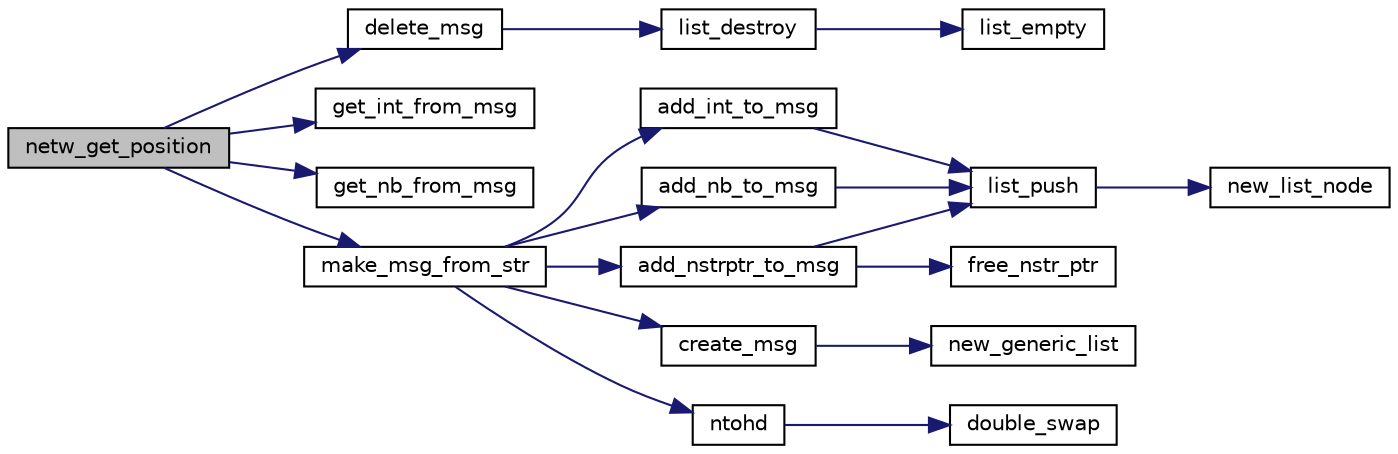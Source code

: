 digraph G
{
  edge [fontname="Helvetica",fontsize="10",labelfontname="Helvetica",labelfontsize="10"];
  node [fontname="Helvetica",fontsize="10",shape=record];
  rankdir=LR;
  Node1 [label="netw_get_position",height=0.2,width=0.4,color="black", fillcolor="grey75", style="filled" fontcolor="black"];
  Node1 -> Node2 [color="midnightblue",fontsize="10",style="solid",fontname="Helvetica"];
  Node2 [label="delete_msg",height=0.2,width=0.4,color="black", fillcolor="white", style="filled",URL="$group___n_e_t_w_o_r_k___m_s_g.html#gadcc2854217553f3a4890973873bdf634",tooltip="Delete a NETW_MSG *object."];
  Node2 -> Node3 [color="midnightblue",fontsize="10",style="solid",fontname="Helvetica"];
  Node3 [label="list_destroy",height=0.2,width=0.4,color="black", fillcolor="white", style="filled",URL="$group___l_i_s_t.html#ga90d32fef68ce6f3ec0a7b4085690c755",tooltip="Empty and Free a list container. Call the destructor each time."];
  Node3 -> Node4 [color="midnightblue",fontsize="10",style="solid",fontname="Helvetica"];
  Node4 [label="list_empty",height=0.2,width=0.4,color="black", fillcolor="white", style="filled",URL="$group___l_i_s_t.html#ga1dafe7a250ddad51fadd375f057287e7",tooltip="Empty a LIST list of pointers."];
  Node1 -> Node5 [color="midnightblue",fontsize="10",style="solid",fontname="Helvetica"];
  Node5 [label="get_int_from_msg",height=0.2,width=0.4,color="black", fillcolor="white", style="filled",URL="$group___n_e_t_w_o_r_k___m_s_g.html#gafc6e48e4853310c09174f5ff3dfed85b",tooltip="Get a number from a message number list."];
  Node1 -> Node6 [color="midnightblue",fontsize="10",style="solid",fontname="Helvetica"];
  Node6 [label="get_nb_from_msg",height=0.2,width=0.4,color="black", fillcolor="white", style="filled",URL="$group___n_e_t_w_o_r_k___m_s_g.html#ga56c3f927b3d6249eb5aa37a6d27ed225",tooltip="Get a number from a message number list."];
  Node1 -> Node7 [color="midnightblue",fontsize="10",style="solid",fontname="Helvetica"];
  Node7 [label="make_msg_from_str",height=0.2,width=0.4,color="black", fillcolor="white", style="filled",URL="$group___n_e_t_w_o_r_k___m_s_g.html#ga0ff2638e1e094f9af393d0d63cbbab0d",tooltip="Make a single message of the string."];
  Node7 -> Node8 [color="midnightblue",fontsize="10",style="solid",fontname="Helvetica"];
  Node8 [label="add_int_to_msg",height=0.2,width=0.4,color="black", fillcolor="white", style="filled",URL="$group___n_e_t_w_o_r_k___m_s_g.html#ga9aa63e987d00d99d9a21aec35efecf74",tooltip="Add an int to the int list int the message."];
  Node8 -> Node9 [color="midnightblue",fontsize="10",style="solid",fontname="Helvetica"];
  Node9 [label="list_push",height=0.2,width=0.4,color="black", fillcolor="white", style="filled",URL="$group___l_i_s_t.html#ga4eab319289a83524639ee5e9f0441fdf",tooltip="Add a pointer to the end of the list."];
  Node9 -> Node10 [color="midnightblue",fontsize="10",style="solid",fontname="Helvetica"];
  Node10 [label="new_list_node",height=0.2,width=0.4,color="black", fillcolor="white", style="filled",URL="$group___l_i_s_t.html#ga6f57b62b796c1248014bc14a9bb0fc6c",tooltip="Allocate a new node to link in a list."];
  Node7 -> Node11 [color="midnightblue",fontsize="10",style="solid",fontname="Helvetica"];
  Node11 [label="add_nb_to_msg",height=0.2,width=0.4,color="black", fillcolor="white", style="filled",URL="$group___n_e_t_w_o_r_k___m_s_g.html#gae7c4f1b2c58aabda4856a2f5c782b863",tooltip="Add an float to the message."];
  Node11 -> Node9 [color="midnightblue",fontsize="10",style="solid",fontname="Helvetica"];
  Node7 -> Node12 [color="midnightblue",fontsize="10",style="solid",fontname="Helvetica"];
  Node12 [label="add_nstrptr_to_msg",height=0.2,width=0.4,color="black", fillcolor="white", style="filled",URL="$group___n_e_t_w_o_r_k___m_s_g.html#ga53dfbdd3b5d1cfcf387d17b4465e5f3a",tooltip="Add a string to the string list in the message."];
  Node12 -> Node13 [color="midnightblue",fontsize="10",style="solid",fontname="Helvetica"];
  Node13 [label="free_nstr_ptr",height=0.2,width=0.4,color="black", fillcolor="white", style="filled",URL="$group___n___s_t_r.html#ga0a864a4ce4997389f2e5e2e16c51a30a",tooltip="Free a N_STR pointer structure."];
  Node12 -> Node9 [color="midnightblue",fontsize="10",style="solid",fontname="Helvetica"];
  Node7 -> Node14 [color="midnightblue",fontsize="10",style="solid",fontname="Helvetica"];
  Node14 [label="create_msg",height=0.2,width=0.4,color="black", fillcolor="white", style="filled",URL="$group___n_e_t_w_o_r_k___m_s_g.html#ga62ae674d9de6171bcbd604e68a3b94a9",tooltip="Create a NETW_MSG *object."];
  Node14 -> Node15 [color="midnightblue",fontsize="10",style="solid",fontname="Helvetica"];
  Node15 [label="new_generic_list",height=0.2,width=0.4,color="black", fillcolor="white", style="filled",URL="$group___l_i_s_t.html#gaa82751b4d6a219771661843e61cefa2e",tooltip="Initialiaze a generic list container to max_items pointers."];
  Node7 -> Node16 [color="midnightblue",fontsize="10",style="solid",fontname="Helvetica"];
  Node16 [label="ntohd",height=0.2,width=0.4,color="black", fillcolor="white", style="filled",URL="$group___n_e_t_w_o_r_k___m_s_g.html#gaaed102598c4379bd1e0dc78f834972b0",tooltip="If needed swap bytes for a double."];
  Node16 -> Node17 [color="midnightblue",fontsize="10",style="solid",fontname="Helvetica"];
  Node17 [label="double_swap",height=0.2,width=0.4,color="black", fillcolor="white", style="filled",URL="$group___n_e_t_w_o_r_k___m_s_g.html#ga4f7b627b47a1ee6976089dc4ab0a91b9",tooltip="Swap bytes endiannes for a double."];
}
